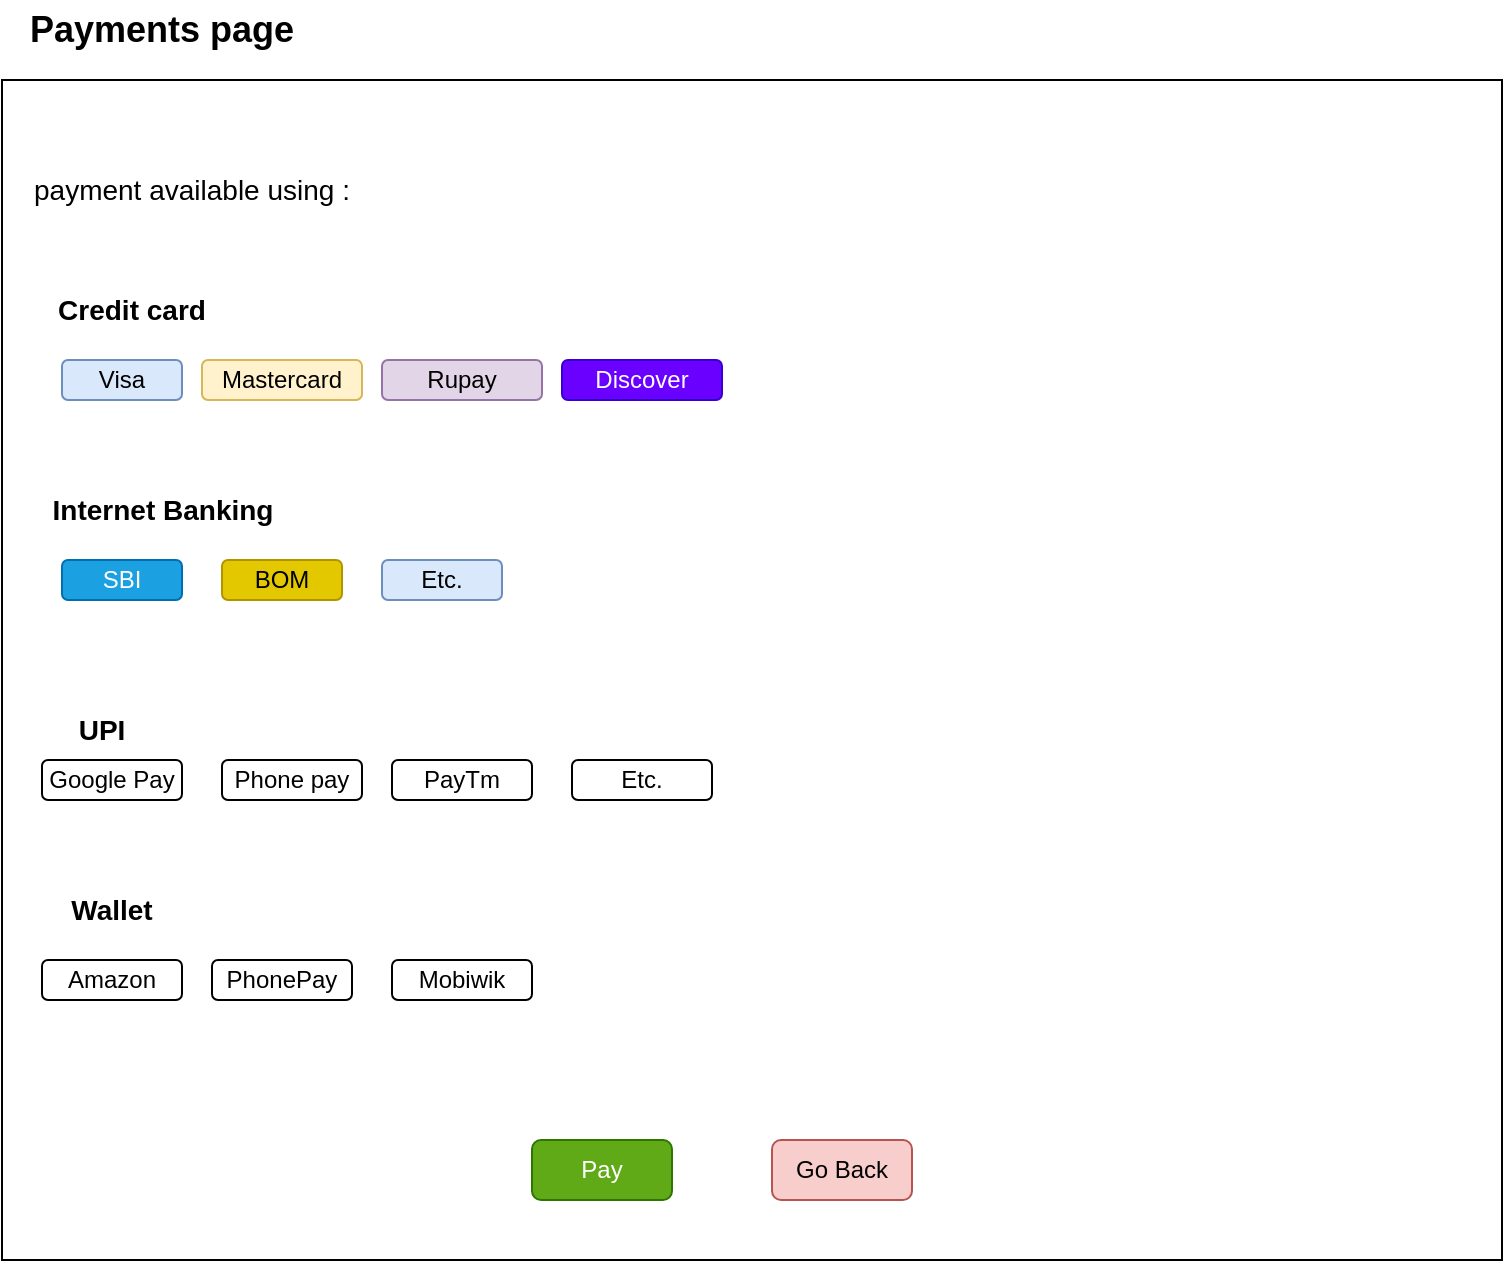 <mxfile version="24.2.5" type="device">
  <diagram name="Page-1" id="Zu0OaQqJG-rJD0iMjjLI">
    <mxGraphModel dx="1050" dy="621" grid="1" gridSize="10" guides="1" tooltips="1" connect="1" arrows="1" fold="1" page="1" pageScale="1" pageWidth="850" pageHeight="1100" math="0" shadow="0">
      <root>
        <mxCell id="0" />
        <mxCell id="1" parent="0" />
        <mxCell id="-oJpxeS10ev3_pPB7Dym-1" value="" style="rounded=0;whiteSpace=wrap;html=1;" vertex="1" parent="1">
          <mxGeometry x="40" y="80" width="750" height="590" as="geometry" />
        </mxCell>
        <mxCell id="-oJpxeS10ev3_pPB7Dym-2" value="&lt;b&gt;&lt;font style=&quot;font-size: 18px;&quot;&gt;Payments page&lt;/font&gt;&lt;/b&gt;" style="text;strokeColor=none;align=center;fillColor=none;html=1;verticalAlign=middle;whiteSpace=wrap;rounded=0;" vertex="1" parent="1">
          <mxGeometry x="50" y="40" width="140" height="30" as="geometry" />
        </mxCell>
        <mxCell id="-oJpxeS10ev3_pPB7Dym-3" value="&lt;font style=&quot;font-size: 14px;&quot;&gt;payment available using :&lt;/font&gt;" style="text;strokeColor=none;align=center;fillColor=none;html=1;verticalAlign=middle;whiteSpace=wrap;rounded=0;" vertex="1" parent="1">
          <mxGeometry x="50" y="120" width="170" height="30" as="geometry" />
        </mxCell>
        <mxCell id="-oJpxeS10ev3_pPB7Dym-6" value="&lt;b&gt;&lt;font style=&quot;font-size: 14px;&quot;&gt;Credit card&lt;/font&gt;&lt;/b&gt;" style="text;strokeColor=none;align=center;fillColor=none;html=1;verticalAlign=middle;whiteSpace=wrap;rounded=0;" vertex="1" parent="1">
          <mxGeometry x="50" y="180" width="110" height="30" as="geometry" />
        </mxCell>
        <mxCell id="-oJpxeS10ev3_pPB7Dym-7" value="Visa" style="rounded=1;whiteSpace=wrap;html=1;fillColor=#dae8fc;strokeColor=#6c8ebf;" vertex="1" parent="1">
          <mxGeometry x="70" y="220" width="60" height="20" as="geometry" />
        </mxCell>
        <mxCell id="-oJpxeS10ev3_pPB7Dym-8" value="Mastercard" style="rounded=1;whiteSpace=wrap;html=1;fillColor=#fff2cc;strokeColor=#d6b656;" vertex="1" parent="1">
          <mxGeometry x="140" y="220" width="80" height="20" as="geometry" />
        </mxCell>
        <mxCell id="-oJpxeS10ev3_pPB7Dym-10" value="Rupay" style="rounded=1;whiteSpace=wrap;html=1;fillColor=#e1d5e7;strokeColor=#9673a6;" vertex="1" parent="1">
          <mxGeometry x="230" y="220" width="80" height="20" as="geometry" />
        </mxCell>
        <mxCell id="-oJpxeS10ev3_pPB7Dym-12" value="Discover" style="rounded=1;whiteSpace=wrap;html=1;fillColor=#6a00ff;strokeColor=#3700CC;fontColor=#ffffff;" vertex="1" parent="1">
          <mxGeometry x="320" y="220" width="80" height="20" as="geometry" />
        </mxCell>
        <mxCell id="-oJpxeS10ev3_pPB7Dym-14" value="&lt;b&gt;&lt;font style=&quot;font-size: 14px;&quot;&gt;Wallet&lt;/font&gt;&lt;/b&gt;" style="text;strokeColor=none;align=center;fillColor=none;html=1;verticalAlign=middle;whiteSpace=wrap;rounded=0;" vertex="1" parent="1">
          <mxGeometry x="55" y="480" width="80" height="30" as="geometry" />
        </mxCell>
        <mxCell id="-oJpxeS10ev3_pPB7Dym-16" value="SBI" style="rounded=1;whiteSpace=wrap;html=1;fillColor=#1ba1e2;strokeColor=#006EAF;fontColor=#ffffff;" vertex="1" parent="1">
          <mxGeometry x="70" y="320" width="60" height="20" as="geometry" />
        </mxCell>
        <mxCell id="-oJpxeS10ev3_pPB7Dym-17" value="BOM" style="rounded=1;whiteSpace=wrap;html=1;fillColor=#e3c800;strokeColor=#B09500;fontColor=#000000;" vertex="1" parent="1">
          <mxGeometry x="150" y="320" width="60" height="20" as="geometry" />
        </mxCell>
        <mxCell id="-oJpxeS10ev3_pPB7Dym-20" value="Etc." style="rounded=1;whiteSpace=wrap;html=1;fillColor=#dae8fc;strokeColor=#6c8ebf;" vertex="1" parent="1">
          <mxGeometry x="230" y="320" width="60" height="20" as="geometry" />
        </mxCell>
        <mxCell id="-oJpxeS10ev3_pPB7Dym-22" value="&lt;b&gt;&lt;font style=&quot;font-size: 14px;&quot;&gt;Internet Banking&lt;/font&gt;&lt;/b&gt;" style="text;strokeColor=none;align=center;fillColor=none;html=1;verticalAlign=middle;whiteSpace=wrap;rounded=0;" vertex="1" parent="1">
          <mxGeometry x="52.5" y="280" width="135" height="30" as="geometry" />
        </mxCell>
        <mxCell id="-oJpxeS10ev3_pPB7Dym-23" value="Google Pay" style="rounded=1;whiteSpace=wrap;html=1;" vertex="1" parent="1">
          <mxGeometry x="60" y="420" width="70" height="20" as="geometry" />
        </mxCell>
        <mxCell id="-oJpxeS10ev3_pPB7Dym-25" value="Phone pay" style="rounded=1;whiteSpace=wrap;html=1;" vertex="1" parent="1">
          <mxGeometry x="150" y="420" width="70" height="20" as="geometry" />
        </mxCell>
        <mxCell id="-oJpxeS10ev3_pPB7Dym-26" value="PayTm" style="rounded=1;whiteSpace=wrap;html=1;" vertex="1" parent="1">
          <mxGeometry x="235" y="420" width="70" height="20" as="geometry" />
        </mxCell>
        <mxCell id="-oJpxeS10ev3_pPB7Dym-27" value="Etc." style="rounded=1;whiteSpace=wrap;html=1;" vertex="1" parent="1">
          <mxGeometry x="325" y="420" width="70" height="20" as="geometry" />
        </mxCell>
        <mxCell id="-oJpxeS10ev3_pPB7Dym-29" value="&lt;b&gt;&lt;font style=&quot;font-size: 14px;&quot;&gt;UPI&lt;/font&gt;&lt;/b&gt;" style="text;strokeColor=none;align=center;fillColor=none;html=1;verticalAlign=middle;whiteSpace=wrap;rounded=0;" vertex="1" parent="1">
          <mxGeometry x="50" y="390" width="80" height="30" as="geometry" />
        </mxCell>
        <mxCell id="-oJpxeS10ev3_pPB7Dym-30" value="Amazon" style="rounded=1;whiteSpace=wrap;html=1;" vertex="1" parent="1">
          <mxGeometry x="60" y="520" width="70" height="20" as="geometry" />
        </mxCell>
        <mxCell id="-oJpxeS10ev3_pPB7Dym-32" value="PhonePay" style="rounded=1;whiteSpace=wrap;html=1;" vertex="1" parent="1">
          <mxGeometry x="145" y="520" width="70" height="20" as="geometry" />
        </mxCell>
        <mxCell id="-oJpxeS10ev3_pPB7Dym-33" value="Mobiwik" style="rounded=1;whiteSpace=wrap;html=1;" vertex="1" parent="1">
          <mxGeometry x="235" y="520" width="70" height="20" as="geometry" />
        </mxCell>
        <mxCell id="-oJpxeS10ev3_pPB7Dym-34" value="Go Back" style="rounded=1;whiteSpace=wrap;html=1;fillColor=#f8cecc;strokeColor=#b85450;" vertex="1" parent="1">
          <mxGeometry x="425" y="610" width="70" height="30" as="geometry" />
        </mxCell>
        <mxCell id="-oJpxeS10ev3_pPB7Dym-35" value="Pay" style="rounded=1;whiteSpace=wrap;html=1;fillColor=#60a917;fontColor=#ffffff;strokeColor=#2D7600;" vertex="1" parent="1">
          <mxGeometry x="305" y="610" width="70" height="30" as="geometry" />
        </mxCell>
      </root>
    </mxGraphModel>
  </diagram>
</mxfile>
